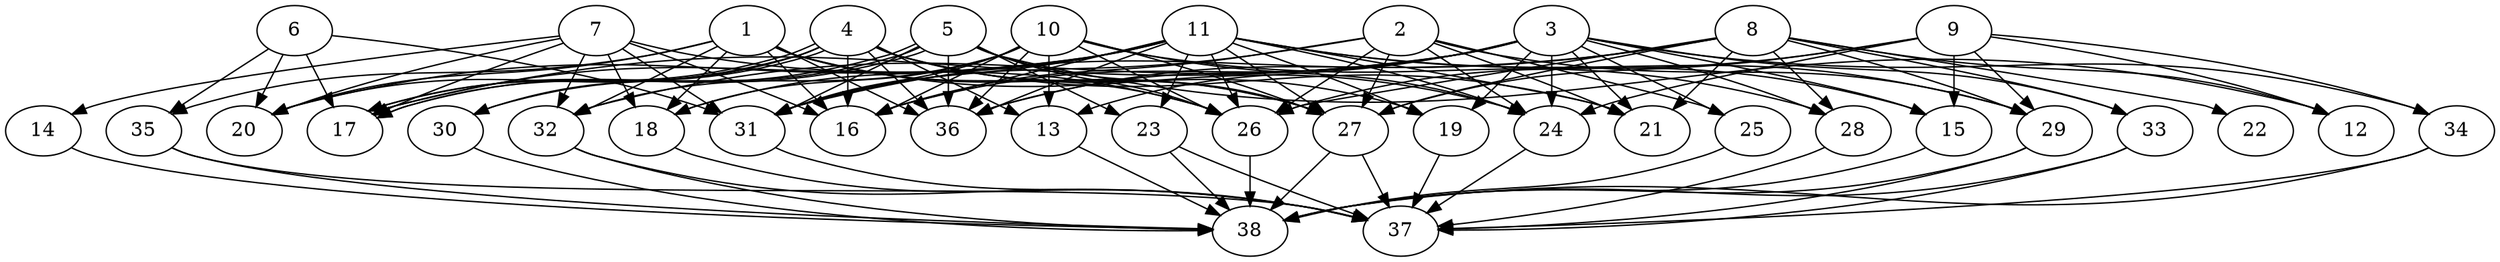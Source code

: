 // DAG (tier=3-complex, mode=compute, n=38, ccr=0.485, fat=0.806, density=0.762, regular=0.378, jump=0.247, mindata=1048576, maxdata=16777216)
// DAG automatically generated by daggen at Sun Aug 24 16:33:34 2025
// /home/ermia/Project/Environments/daggen/bin/daggen --dot --ccr 0.485 --fat 0.806 --regular 0.378 --density 0.762 --jump 0.247 --mindata 1048576 --maxdata 16777216 -n 38 
digraph G {
  1 [size="525108014672303", alpha="0.12", expect_size="262554007336151"]
  1 -> 16 [size ="16277666004992"]
  1 -> 18 [size ="16277666004992"]
  1 -> 20 [size ="16277666004992"]
  1 -> 24 [size ="16277666004992"]
  1 -> 26 [size ="16277666004992"]
  1 -> 27 [size ="16277666004992"]
  1 -> 32 [size ="16277666004992"]
  1 -> 35 [size ="16277666004992"]
  1 -> 36 [size ="16277666004992"]
  2 [size="229501500945843879936", alpha="0.00", expect_size="114750750472921939968"]
  2 -> 16 [size ="299879658160128"]
  2 -> 21 [size ="299879658160128"]
  2 -> 24 [size ="299879658160128"]
  2 -> 25 [size ="299879658160128"]
  2 -> 26 [size ="299879658160128"]
  2 -> 27 [size ="299879658160128"]
  2 -> 29 [size ="299879658160128"]
  2 -> 31 [size ="299879658160128"]
  3 [size="626687563687559954432", alpha="0.16", expect_size="313343781843779977216"]
  3 -> 13 [size ="585855760596992"]
  3 -> 15 [size ="585855760596992"]
  3 -> 16 [size ="585855760596992"]
  3 -> 17 [size ="585855760596992"]
  3 -> 19 [size ="585855760596992"]
  3 -> 21 [size ="585855760596992"]
  3 -> 24 [size ="585855760596992"]
  3 -> 25 [size ="585855760596992"]
  3 -> 28 [size ="585855760596992"]
  3 -> 32 [size ="585855760596992"]
  3 -> 33 [size ="585855760596992"]
  3 -> 34 [size ="585855760596992"]
  3 -> 36 [size ="585855760596992"]
  4 [size="1885135558125910", alpha="0.09", expect_size="942567779062955"]
  4 -> 13 [size ="38596195123200"]
  4 -> 16 [size ="38596195123200"]
  4 -> 17 [size ="38596195123200"]
  4 -> 17 [size ="38596195123200"]
  4 -> 19 [size ="38596195123200"]
  4 -> 20 [size ="38596195123200"]
  4 -> 21 [size ="38596195123200"]
  4 -> 27 [size ="38596195123200"]
  4 -> 30 [size ="38596195123200"]
  4 -> 36 [size ="38596195123200"]
  5 [size="1937448004960039936", alpha="0.19", expect_size="968724002480019968"]
  5 -> 12 [size ="825825607811072"]
  5 -> 17 [size ="825825607811072"]
  5 -> 17 [size ="825825607811072"]
  5 -> 23 [size ="825825607811072"]
  5 -> 26 [size ="825825607811072"]
  5 -> 27 [size ="825825607811072"]
  5 -> 30 [size ="825825607811072"]
  5 -> 31 [size ="825825607811072"]
  5 -> 36 [size ="825825607811072"]
  6 [size="789986760874267904", alpha="0.04", expect_size="394993380437133952"]
  6 -> 17 [size ="334107527610368"]
  6 -> 20 [size ="334107527610368"]
  6 -> 31 [size ="334107527610368"]
  6 -> 35 [size ="334107527610368"]
  7 [size="68976295760665000", alpha="0.09", expect_size="34488147880332500"]
  7 -> 14 [size ="1758842794803200"]
  7 -> 16 [size ="1758842794803200"]
  7 -> 17 [size ="1758842794803200"]
  7 -> 18 [size ="1758842794803200"]
  7 -> 20 [size ="1758842794803200"]
  7 -> 26 [size ="1758842794803200"]
  7 -> 31 [size ="1758842794803200"]
  7 -> 32 [size ="1758842794803200"]
  8 [size="2283081731006997200896", alpha="0.16", expect_size="1141540865503498600448"]
  8 -> 12 [size ="1387088888987648"]
  8 -> 21 [size ="1387088888987648"]
  8 -> 22 [size ="1387088888987648"]
  8 -> 26 [size ="1387088888987648"]
  8 -> 27 [size ="1387088888987648"]
  8 -> 28 [size ="1387088888987648"]
  8 -> 29 [size ="1387088888987648"]
  8 -> 31 [size ="1387088888987648"]
  8 -> 33 [size ="1387088888987648"]
  8 -> 36 [size ="1387088888987648"]
  9 [size="341056227374434091008", alpha="0.14", expect_size="170528113687217045504"]
  9 -> 12 [size ="390517628076032"]
  9 -> 15 [size ="390517628076032"]
  9 -> 24 [size ="390517628076032"]
  9 -> 26 [size ="390517628076032"]
  9 -> 27 [size ="390517628076032"]
  9 -> 29 [size ="390517628076032"]
  9 -> 34 [size ="390517628076032"]
  10 [size="145412974676159328", alpha="0.13", expect_size="72706487338079664"]
  10 -> 13 [size ="96175357165568"]
  10 -> 16 [size ="96175357165568"]
  10 -> 18 [size ="96175357165568"]
  10 -> 24 [size ="96175357165568"]
  10 -> 26 [size ="96175357165568"]
  10 -> 27 [size ="96175357165568"]
  10 -> 28 [size ="96175357165568"]
  10 -> 31 [size ="96175357165568"]
  10 -> 32 [size ="96175357165568"]
  10 -> 36 [size ="96175357165568"]
  11 [size="3590257224218337280", alpha="0.17", expect_size="1795128612109168640"]
  11 -> 15 [size ="1429038832812032"]
  11 -> 16 [size ="1429038832812032"]
  11 -> 17 [size ="1429038832812032"]
  11 -> 18 [size ="1429038832812032"]
  11 -> 19 [size ="1429038832812032"]
  11 -> 20 [size ="1429038832812032"]
  11 -> 21 [size ="1429038832812032"]
  11 -> 23 [size ="1429038832812032"]
  11 -> 24 [size ="1429038832812032"]
  11 -> 26 [size ="1429038832812032"]
  11 -> 27 [size ="1429038832812032"]
  11 -> 29 [size ="1429038832812032"]
  11 -> 31 [size ="1429038832812032"]
  11 -> 36 [size ="1429038832812032"]
  12 [size="25556016223772488", alpha="0.02", expect_size="12778008111886244"]
  13 [size="127332762814175510528", alpha="0.12", expect_size="63666381407087755264"]
  13 -> 38 [size ="202480604413952"]
  14 [size="1954372926397913600", alpha="0.10", expect_size="977186463198956800"]
  14 -> 38 [size ="899477091123200"]
  15 [size="118747255799808000000", alpha="0.00", expect_size="59373627899904000000"]
  15 -> 38 [size ="193273528320000"]
  16 [size="1903467395999992576", alpha="0.04", expect_size="951733697999996288"]
  17 [size="5896277086002415", alpha="0.09", expect_size="2948138543001207"]
  18 [size="49272070811657832", alpha="0.10", expect_size="24636035405828916"]
  18 -> 37 [size ="1178545812406272"]
  19 [size="417189057436321841152", alpha="0.19", expect_size="208594528718160920576"]
  19 -> 37 [size ="446661574787072"]
  20 [size="921511656130841", alpha="0.06", expect_size="460755828065420"]
  21 [size="376503833602397696", alpha="0.01", expect_size="188251916801198848"]
  22 [size="70248186059833648", alpha="0.01", expect_size="35124093029916824"]
  23 [size="803286383196370894848", alpha="0.07", expect_size="401643191598185447424"]
  23 -> 37 [size ="691305889923072"]
  23 -> 38 [size ="691305889923072"]
  24 [size="89629049540942352", alpha="0.03", expect_size="44814524770471176"]
  24 -> 37 [size ="1542671059386368"]
  25 [size="91782268956436096", alpha="0.17", expect_size="45891134478218048"]
  25 -> 38 [size ="69820271820800"]
  26 [size="501860400803941", alpha="0.08", expect_size="250930200401970"]
  26 -> 38 [size ="10711413555200"]
  27 [size="357217250660151680", alpha="0.05", expect_size="178608625330075840"]
  27 -> 37 [size ="179437568000000"]
  27 -> 38 [size ="179437568000000"]
  28 [size="180599732664532992000", alpha="0.15", expect_size="90299866332266496000"]
  28 -> 37 [size ="255604241203200"]
  29 [size="1145196574370759552", alpha="0.07", expect_size="572598287185379776"]
  29 -> 37 [size ="744849074552832"]
  29 -> 38 [size ="744849074552832"]
  30 [size="72012847022247824", alpha="0.13", expect_size="36006423511123912"]
  30 -> 38 [size ="61561318146048"]
  31 [size="59060258928041504", alpha="0.13", expect_size="29530129464020752"]
  31 -> 37 [size ="1593361764974592"]
  32 [size="16025777752582008", alpha="0.11", expect_size="8012888876291004"]
  32 -> 37 [size ="456632903401472"]
  32 -> 38 [size ="456632903401472"]
  33 [size="2473247251748715008", alpha="0.18", expect_size="1236623625874357504"]
  33 -> 37 [size ="1800138242654208"]
  33 -> 38 [size ="1800138242654208"]
  34 [size="8982308845518848000", alpha="0.06", expect_size="4491154422759424000"]
  34 -> 37 [size ="34568614707200"]
  34 -> 38 [size ="34568614707200"]
  35 [size="651907944425120000", alpha="0.13", expect_size="325953972212560000"]
  35 -> 37 [size ="318104101978112"]
  35 -> 38 [size ="318104101978112"]
  36 [size="28159335665113016", alpha="0.13", expect_size="14079667832556508"]
  37 [size="14744454981031926", alpha="0.14", expect_size="7372227490515963"]
  38 [size="781453918021353472000", alpha="0.07", expect_size="390726959010676736000"]
}